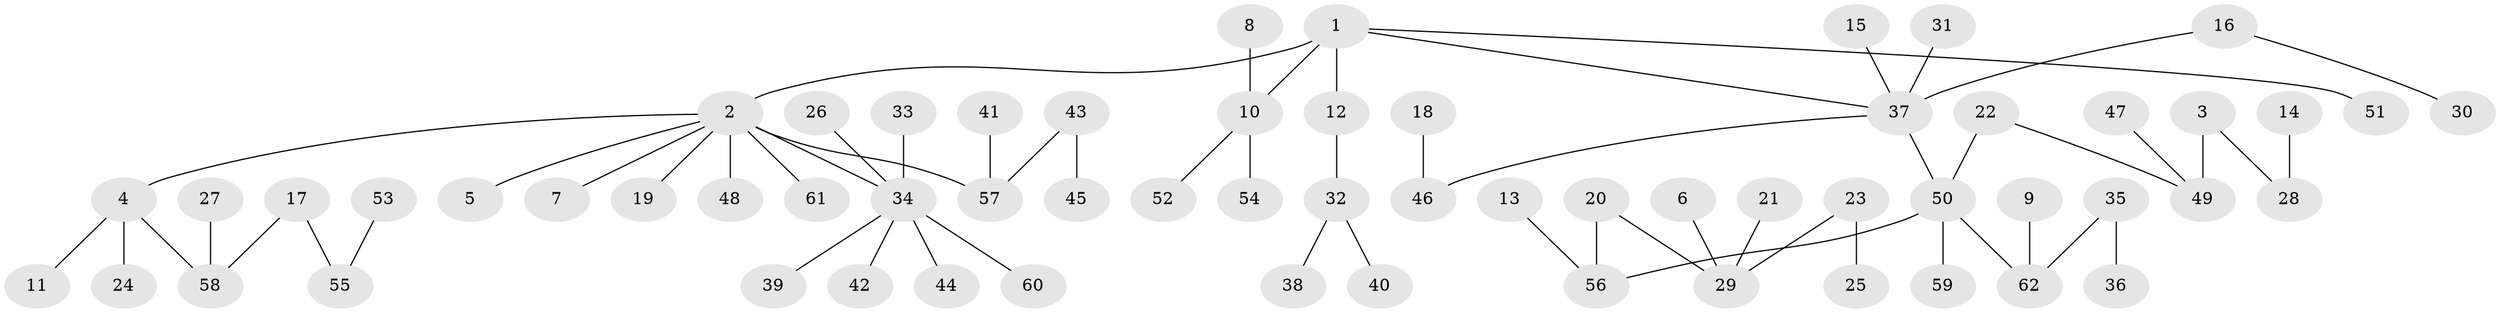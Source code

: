 // original degree distribution, {5: 0.04878048780487805, 7: 0.016260162601626018, 4: 0.056910569105691054, 3: 0.11382113821138211, 6: 0.008130081300813009, 2: 0.25203252032520324, 1: 0.5040650406504065}
// Generated by graph-tools (version 1.1) at 2025/50/03/09/25 03:50:19]
// undirected, 62 vertices, 61 edges
graph export_dot {
graph [start="1"]
  node [color=gray90,style=filled];
  1;
  2;
  3;
  4;
  5;
  6;
  7;
  8;
  9;
  10;
  11;
  12;
  13;
  14;
  15;
  16;
  17;
  18;
  19;
  20;
  21;
  22;
  23;
  24;
  25;
  26;
  27;
  28;
  29;
  30;
  31;
  32;
  33;
  34;
  35;
  36;
  37;
  38;
  39;
  40;
  41;
  42;
  43;
  44;
  45;
  46;
  47;
  48;
  49;
  50;
  51;
  52;
  53;
  54;
  55;
  56;
  57;
  58;
  59;
  60;
  61;
  62;
  1 -- 2 [weight=1.0];
  1 -- 10 [weight=1.0];
  1 -- 12 [weight=1.0];
  1 -- 37 [weight=1.0];
  1 -- 51 [weight=1.0];
  2 -- 4 [weight=1.0];
  2 -- 5 [weight=1.0];
  2 -- 7 [weight=1.0];
  2 -- 19 [weight=1.0];
  2 -- 34 [weight=1.0];
  2 -- 48 [weight=1.0];
  2 -- 57 [weight=1.0];
  2 -- 61 [weight=1.0];
  3 -- 28 [weight=1.0];
  3 -- 49 [weight=1.0];
  4 -- 11 [weight=1.0];
  4 -- 24 [weight=1.0];
  4 -- 58 [weight=1.0];
  6 -- 29 [weight=1.0];
  8 -- 10 [weight=1.0];
  9 -- 62 [weight=1.0];
  10 -- 52 [weight=1.0];
  10 -- 54 [weight=1.0];
  12 -- 32 [weight=1.0];
  13 -- 56 [weight=1.0];
  14 -- 28 [weight=1.0];
  15 -- 37 [weight=1.0];
  16 -- 30 [weight=1.0];
  16 -- 37 [weight=1.0];
  17 -- 55 [weight=1.0];
  17 -- 58 [weight=1.0];
  18 -- 46 [weight=1.0];
  20 -- 29 [weight=1.0];
  20 -- 56 [weight=1.0];
  21 -- 29 [weight=1.0];
  22 -- 49 [weight=1.0];
  22 -- 50 [weight=1.0];
  23 -- 25 [weight=1.0];
  23 -- 29 [weight=1.0];
  26 -- 34 [weight=1.0];
  27 -- 58 [weight=1.0];
  31 -- 37 [weight=1.0];
  32 -- 38 [weight=1.0];
  32 -- 40 [weight=1.0];
  33 -- 34 [weight=1.0];
  34 -- 39 [weight=1.0];
  34 -- 42 [weight=1.0];
  34 -- 44 [weight=1.0];
  34 -- 60 [weight=1.0];
  35 -- 36 [weight=1.0];
  35 -- 62 [weight=1.0];
  37 -- 46 [weight=1.0];
  37 -- 50 [weight=1.0];
  41 -- 57 [weight=1.0];
  43 -- 45 [weight=1.0];
  43 -- 57 [weight=1.0];
  47 -- 49 [weight=1.0];
  50 -- 56 [weight=1.0];
  50 -- 59 [weight=1.0];
  50 -- 62 [weight=1.0];
  53 -- 55 [weight=1.0];
}
